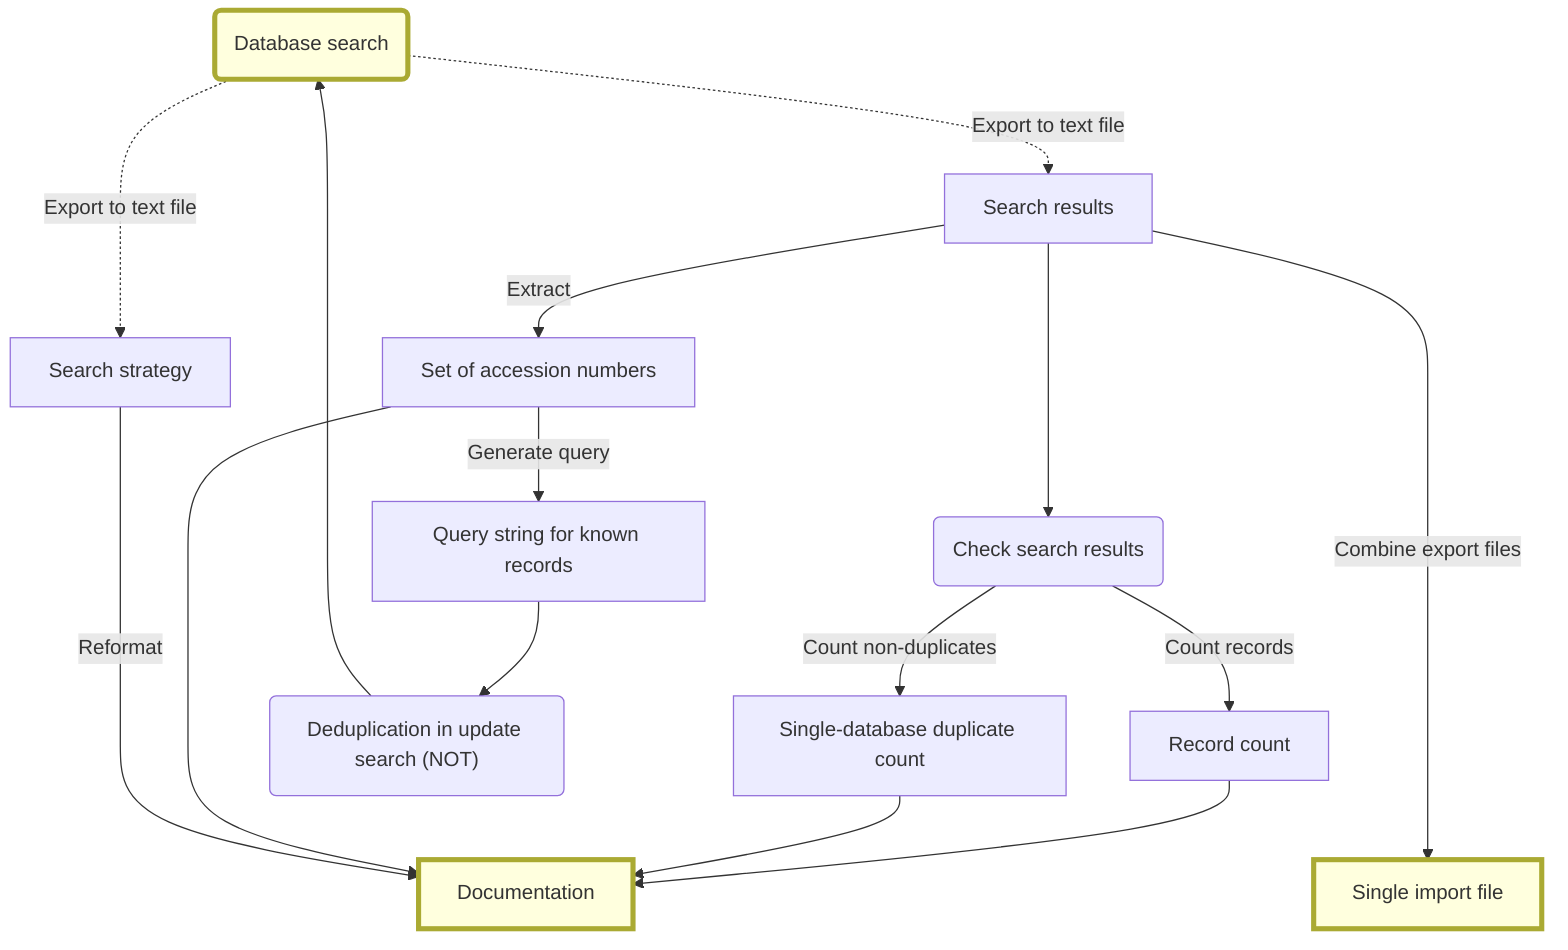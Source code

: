 graph TD
  A(Database search) -.->|Export to text file| R[Search results]
  R --> D(Check search results)
  D -->|Count records| D1[Record count]
  D1 --> I
  D -->|Count non-duplicates| D2[Single-database duplicate count]
  D2 --> I
  R ----->|Combine export files| E[Single import file]
  R -->|Extract| F[Set of accession numbers]
  F -->|Generate query| Q[Query string for known records]
  F ----> I
  Q --> U("Deduplication in update search (NOT)")
  U --> A
  A(Database search) -.->|Export to text file| S[Search strategy]
  S ---->|Reformat| I[Documentation]
  classDef Result fill:#ffffde,stroke:#aaaa33,stroke-width:4px;
  class A,I,E Result;